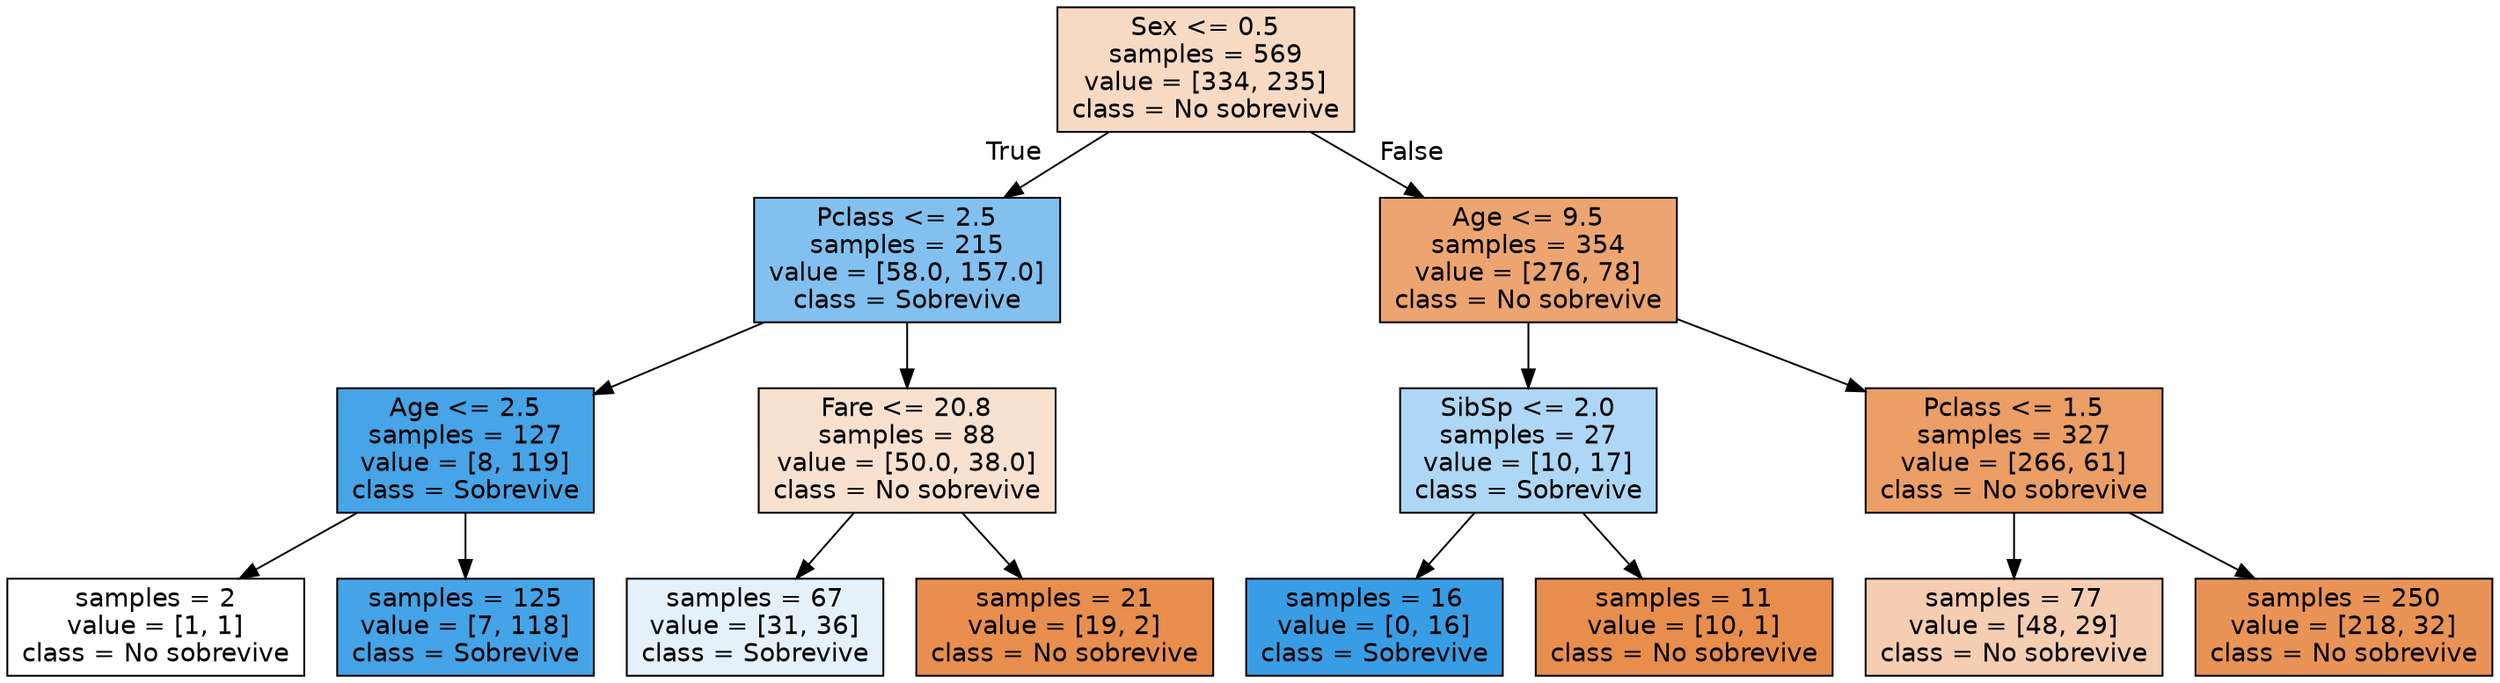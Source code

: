 digraph Tree {
node [shape=box, style="filled", color="black", fontname="helvetica"] ;
edge [fontname="helvetica"] ;
0 [label="Sex <= 0.5\nsamples = 569\nvalue = [334, 235]\nclass = No sobrevive", fillcolor="#f7dac4"] ;
1 [label="Pclass <= 2.5\nsamples = 215\nvalue = [58.0, 157.0]\nclass = Sobrevive", fillcolor="#82c1ef"] ;
0 -> 1 [labeldistance=2.5, labelangle=45, headlabel="True"] ;
2 [label="Age <= 2.5\nsamples = 127\nvalue = [8, 119]\nclass = Sobrevive", fillcolor="#46a4e7"] ;
1 -> 2 ;
3 [label="samples = 2\nvalue = [1, 1]\nclass = No sobrevive", fillcolor="#ffffff"] ;
2 -> 3 ;
4 [label="samples = 125\nvalue = [7, 118]\nclass = Sobrevive", fillcolor="#45a3e7"] ;
2 -> 4 ;
5 [label="Fare <= 20.8\nsamples = 88\nvalue = [50.0, 38.0]\nclass = No sobrevive", fillcolor="#f9e1cf"] ;
1 -> 5 ;
6 [label="samples = 67\nvalue = [31, 36]\nclass = Sobrevive", fillcolor="#e4f1fb"] ;
5 -> 6 ;
7 [label="samples = 21\nvalue = [19, 2]\nclass = No sobrevive", fillcolor="#e88e4e"] ;
5 -> 7 ;
8 [label="Age <= 9.5\nsamples = 354\nvalue = [276, 78]\nclass = No sobrevive", fillcolor="#eca571"] ;
0 -> 8 [labeldistance=2.5, labelangle=-45, headlabel="False"] ;
9 [label="SibSp <= 2.0\nsamples = 27\nvalue = [10, 17]\nclass = Sobrevive", fillcolor="#add7f4"] ;
8 -> 9 ;
10 [label="samples = 16\nvalue = [0, 16]\nclass = Sobrevive", fillcolor="#399de5"] ;
9 -> 10 ;
11 [label="samples = 11\nvalue = [10, 1]\nclass = No sobrevive", fillcolor="#e88e4d"] ;
9 -> 11 ;
12 [label="Pclass <= 1.5\nsamples = 327\nvalue = [266, 61]\nclass = No sobrevive", fillcolor="#eb9e66"] ;
8 -> 12 ;
13 [label="samples = 77\nvalue = [48, 29]\nclass = No sobrevive", fillcolor="#f5cdb1"] ;
12 -> 13 ;
14 [label="samples = 250\nvalue = [218, 32]\nclass = No sobrevive", fillcolor="#e99356"] ;
12 -> 14 ;
}